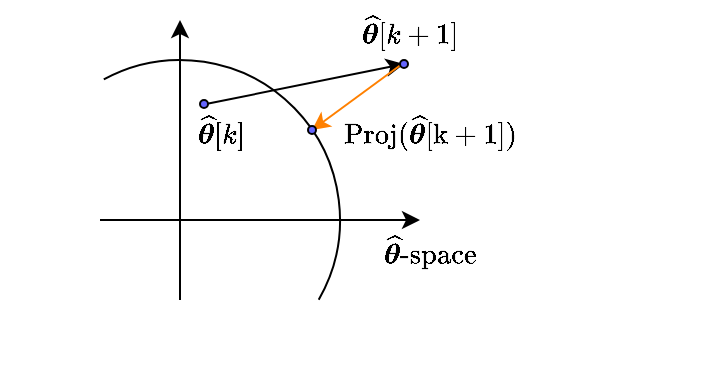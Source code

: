 <mxfile version="27.0.9">
  <diagram name="Page-1" id="c0MG-RBC0vRgcLwglr-d">
    <mxGraphModel dx="380" dy="229" grid="1" gridSize="10" guides="1" tooltips="1" connect="1" arrows="1" fold="1" page="1" pageScale="1" pageWidth="850" pageHeight="1100" math="1" shadow="0">
      <root>
        <mxCell id="0" />
        <mxCell id="1" style="" parent="0" />
        <mxCell id="3LigwaIXD-zaxwBGFe82-8" value="" style="endArrow=classic;html=1;rounded=0;endFill=1;" edge="1" parent="1">
          <mxGeometry width="50" height="50" relative="1" as="geometry">
            <mxPoint x="360" y="400" as="sourcePoint" />
            <mxPoint x="520" y="400" as="targetPoint" />
          </mxGeometry>
        </mxCell>
        <mxCell id="3LigwaIXD-zaxwBGFe82-9" value="" style="endArrow=none;html=1;rounded=0;endFill=1;startFill=1;startArrow=classic;" edge="1" parent="1">
          <mxGeometry width="50" height="50" relative="1" as="geometry">
            <mxPoint x="400" y="300" as="sourcePoint" />
            <mxPoint x="400" y="440" as="targetPoint" />
          </mxGeometry>
        </mxCell>
        <mxCell id="3LigwaIXD-zaxwBGFe82-10" value="" style="verticalLabelPosition=bottom;verticalAlign=top;html=1;shape=mxgraph.basic.arc;startAngle=0.921;endAngle=0.333;" vertex="1" parent="1">
          <mxGeometry x="320" y="320" width="160" height="160" as="geometry" />
        </mxCell>
        <mxCell id="UrFGi6wFs18K0bhvfEZ_-5" value="arrow" style="locked=1;" parent="0" />
        <mxCell id="3LigwaIXD-zaxwBGFe82-26" value="" style="endArrow=classic;html=1;rounded=0;" edge="1" parent="UrFGi6wFs18K0bhvfEZ_-5">
          <mxGeometry width="50" height="50" relative="1" as="geometry">
            <mxPoint x="413" y="342" as="sourcePoint" />
            <mxPoint x="512" y="322" as="targetPoint" />
          </mxGeometry>
        </mxCell>
        <mxCell id="3LigwaIXD-zaxwBGFe82-27" value="" style="endArrow=classic;html=1;rounded=0;fillColor=#e1d5e7;strokeColor=#FF8000;" edge="1" parent="UrFGi6wFs18K0bhvfEZ_-5">
          <mxGeometry width="50" height="50" relative="1" as="geometry">
            <mxPoint x="511" y="322" as="sourcePoint" />
            <mxPoint x="466" y="355" as="targetPoint" />
          </mxGeometry>
        </mxCell>
        <mxCell id="UrFGi6wFs18K0bhvfEZ_-6" value="sigs" style="locked=1;" parent="0" />
        <mxCell id="3LigwaIXD-zaxwBGFe82-11" value="" style="ellipse;whiteSpace=wrap;html=1;aspect=fixed;fillColor=#6666FF;" vertex="1" parent="UrFGi6wFs18K0bhvfEZ_-6">
          <mxGeometry x="410" y="340" width="4" height="4" as="geometry" />
        </mxCell>
        <mxCell id="3LigwaIXD-zaxwBGFe82-12" value="" style="ellipse;whiteSpace=wrap;html=1;aspect=fixed;fillColor=#6666FF;" vertex="1" parent="UrFGi6wFs18K0bhvfEZ_-6">
          <mxGeometry x="510" y="320" width="4" height="4" as="geometry" />
        </mxCell>
        <mxCell id="3LigwaIXD-zaxwBGFe82-22" value="" style="ellipse;whiteSpace=wrap;html=1;aspect=fixed;fillColor=#6666FF;" vertex="1" parent="UrFGi6wFs18K0bhvfEZ_-6">
          <mxGeometry x="464" y="353" width="4" height="4" as="geometry" />
        </mxCell>
        <mxCell id="UrFGi6wFs18K0bhvfEZ_-8" value="name" style="locked=1;" parent="0" />
        <mxCell id="3LigwaIXD-zaxwBGFe82-30" value="$$\widehat{\boldsymbol{\theta}}\text{-space}$$" style="text;align=center;verticalAlign=middle;resizable=0;points=[];autosize=1;strokeColor=none;fillColor=none;html=1;labelPosition=center;verticalLabelPosition=middle;textShadow=0;" vertex="1" parent="UrFGi6wFs18K0bhvfEZ_-8">
          <mxGeometry x="390" y="400" width="270" height="30" as="geometry" />
        </mxCell>
        <mxCell id="UrFGi6wFs18K0bhvfEZ_-7" value="math" style="locked=1;" parent="0" />
        <mxCell id="3LigwaIXD-zaxwBGFe82-14" value="$$\widehat{\boldsymbol{\theta}}[k]$$" style="text;html=1;align=center;verticalAlign=middle;resizable=0;points=[];autosize=1;strokeColor=none;fillColor=none;" vertex="1" parent="UrFGi6wFs18K0bhvfEZ_-7">
          <mxGeometry x="310" y="340" width="220" height="30" as="geometry" />
        </mxCell>
        <mxCell id="3LigwaIXD-zaxwBGFe82-15" value="$$\widehat{\boldsymbol{\theta}}[k+1]$$" style="text;html=1;align=center;verticalAlign=middle;resizable=0;points=[];autosize=1;strokeColor=none;fillColor=none;" vertex="1" parent="UrFGi6wFs18K0bhvfEZ_-7">
          <mxGeometry x="400" y="290" width="230" height="30" as="geometry" />
        </mxCell>
        <mxCell id="3LigwaIXD-zaxwBGFe82-25" value="$$\rm{Proj}(\widehat{\boldsymbol{\theta}}[k+1])$$" style="text;html=1;align=center;verticalAlign=middle;resizable=0;points=[];autosize=1;strokeColor=none;fillColor=none;" vertex="1" parent="UrFGi6wFs18K0bhvfEZ_-7">
          <mxGeometry x="380" y="340" width="290" height="30" as="geometry" />
        </mxCell>
      </root>
    </mxGraphModel>
  </diagram>
</mxfile>
